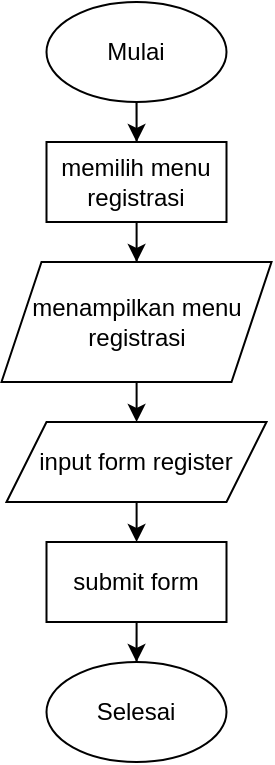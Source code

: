 <mxfile version="20.8.16" type="device"><diagram name="Page-1" id="LLb4muWNJt7jRM8VJguh"><mxGraphModel dx="1036" dy="614" grid="1" gridSize="10" guides="1" tooltips="1" connect="1" arrows="1" fold="1" page="1" pageScale="1" pageWidth="850" pageHeight="1100" math="0" shadow="0"><root><mxCell id="0"/><mxCell id="1" parent="0"/><mxCell id="BjlErFCp7hNVzZbssi7F-1" value="" style="edgeStyle=orthogonalEdgeStyle;rounded=0;orthogonalLoop=1;jettySize=auto;html=1;" edge="1" parent="1" source="BjlErFCp7hNVzZbssi7F-2" target="BjlErFCp7hNVzZbssi7F-4"><mxGeometry relative="1" as="geometry"/></mxCell><mxCell id="BjlErFCp7hNVzZbssi7F-2" value="Mulai" style="ellipse;whiteSpace=wrap;html=1;" vertex="1" parent="1"><mxGeometry x="501.25" y="100" width="90" height="50" as="geometry"/></mxCell><mxCell id="BjlErFCp7hNVzZbssi7F-3" value="" style="edgeStyle=orthogonalEdgeStyle;rounded=0;orthogonalLoop=1;jettySize=auto;html=1;" edge="1" parent="1" source="BjlErFCp7hNVzZbssi7F-4" target="BjlErFCp7hNVzZbssi7F-6"><mxGeometry relative="1" as="geometry"/></mxCell><mxCell id="BjlErFCp7hNVzZbssi7F-4" value="memilih menu registrasi" style="rounded=0;whiteSpace=wrap;html=1;" vertex="1" parent="1"><mxGeometry x="501.25" y="170" width="90" height="40" as="geometry"/></mxCell><mxCell id="BjlErFCp7hNVzZbssi7F-5" value="" style="edgeStyle=orthogonalEdgeStyle;rounded=0;orthogonalLoop=1;jettySize=auto;html=1;" edge="1" parent="1" source="BjlErFCp7hNVzZbssi7F-6"><mxGeometry relative="1" as="geometry"><mxPoint x="546.3" y="310" as="targetPoint"/></mxGeometry></mxCell><mxCell id="BjlErFCp7hNVzZbssi7F-6" value="menampilkan menu registrasi" style="shape=parallelogram;perimeter=parallelogramPerimeter;whiteSpace=wrap;html=1;fixedSize=1;" vertex="1" parent="1"><mxGeometry x="478.75" y="230" width="135" height="60" as="geometry"/></mxCell><mxCell id="BjlErFCp7hNVzZbssi7F-7" value="" style="edgeStyle=orthogonalEdgeStyle;rounded=0;orthogonalLoop=1;jettySize=auto;html=1;startArrow=none;" edge="1" parent="1" source="BjlErFCp7hNVzZbssi7F-10"><mxGeometry relative="1" as="geometry"><mxPoint x="546.3" y="350" as="sourcePoint"/><mxPoint x="546.3" y="370.0" as="targetPoint"/></mxGeometry></mxCell><mxCell id="BjlErFCp7hNVzZbssi7F-8" value="Selesai" style="ellipse;whiteSpace=wrap;html=1;" vertex="1" parent="1"><mxGeometry x="501.25" y="430" width="90" height="50" as="geometry"/></mxCell><mxCell id="BjlErFCp7hNVzZbssi7F-9" value="" style="edgeStyle=orthogonalEdgeStyle;rounded=0;orthogonalLoop=1;jettySize=auto;html=1;endArrow=none;" edge="1" parent="1" target="BjlErFCp7hNVzZbssi7F-10"><mxGeometry relative="1" as="geometry"><mxPoint x="546.3" y="350.0" as="sourcePoint"/><mxPoint x="546.3" y="370" as="targetPoint"/></mxGeometry></mxCell><mxCell id="BjlErFCp7hNVzZbssi7F-10" value="input form register" style="shape=parallelogram;perimeter=parallelogramPerimeter;whiteSpace=wrap;html=1;fixedSize=1;" vertex="1" parent="1"><mxGeometry x="481.25" y="310" width="130" height="40" as="geometry"/></mxCell><mxCell id="BjlErFCp7hNVzZbssi7F-11" value="" style="edgeStyle=orthogonalEdgeStyle;rounded=0;orthogonalLoop=1;jettySize=auto;html=1;" edge="1" parent="1" source="BjlErFCp7hNVzZbssi7F-12" target="BjlErFCp7hNVzZbssi7F-8"><mxGeometry relative="1" as="geometry"/></mxCell><mxCell id="BjlErFCp7hNVzZbssi7F-12" value="submit form" style="rounded=0;whiteSpace=wrap;html=1;" vertex="1" parent="1"><mxGeometry x="501.25" y="370" width="90" height="40" as="geometry"/></mxCell></root></mxGraphModel></diagram></mxfile>